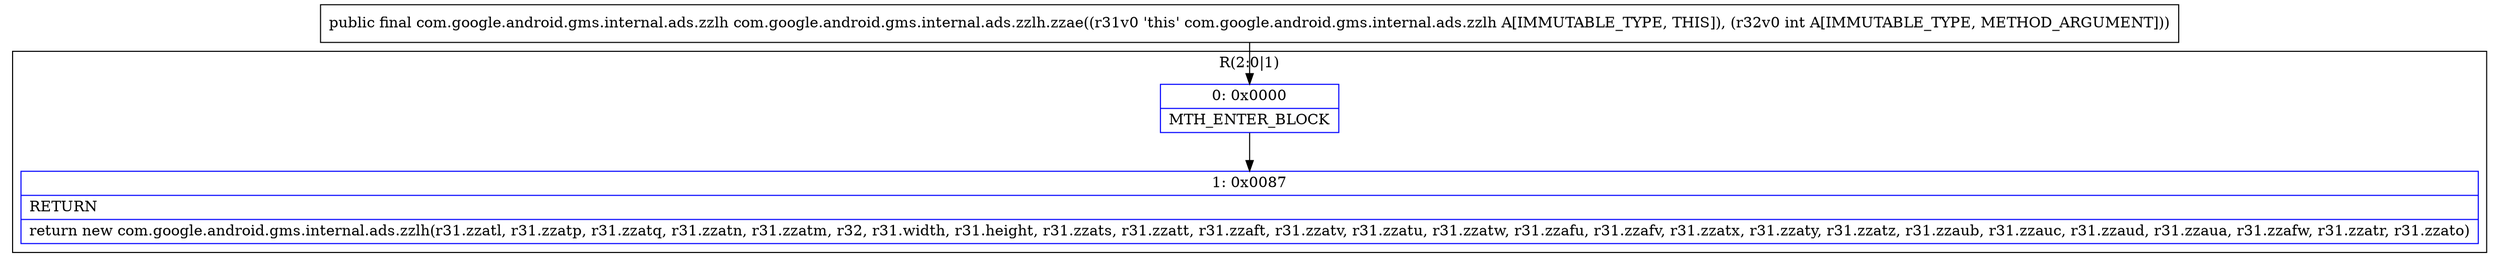 digraph "CFG forcom.google.android.gms.internal.ads.zzlh.zzae(I)Lcom\/google\/android\/gms\/internal\/ads\/zzlh;" {
subgraph cluster_Region_1821708658 {
label = "R(2:0|1)";
node [shape=record,color=blue];
Node_0 [shape=record,label="{0\:\ 0x0000|MTH_ENTER_BLOCK\l}"];
Node_1 [shape=record,label="{1\:\ 0x0087|RETURN\l|return new com.google.android.gms.internal.ads.zzlh(r31.zzatl, r31.zzatp, r31.zzatq, r31.zzatn, r31.zzatm, r32, r31.width, r31.height, r31.zzats, r31.zzatt, r31.zzaft, r31.zzatv, r31.zzatu, r31.zzatw, r31.zzafu, r31.zzafv, r31.zzatx, r31.zzaty, r31.zzatz, r31.zzaub, r31.zzauc, r31.zzaud, r31.zzaua, r31.zzafw, r31.zzatr, r31.zzato)\l}"];
}
MethodNode[shape=record,label="{public final com.google.android.gms.internal.ads.zzlh com.google.android.gms.internal.ads.zzlh.zzae((r31v0 'this' com.google.android.gms.internal.ads.zzlh A[IMMUTABLE_TYPE, THIS]), (r32v0 int A[IMMUTABLE_TYPE, METHOD_ARGUMENT])) }"];
MethodNode -> Node_0;
Node_0 -> Node_1;
}

